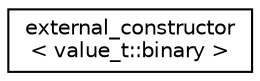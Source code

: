 digraph "Graphical Class Hierarchy"
{
 // LATEX_PDF_SIZE
  edge [fontname="Helvetica",fontsize="10",labelfontname="Helvetica",labelfontsize="10"];
  node [fontname="Helvetica",fontsize="10",shape=record];
  rankdir="LR";
  Node0 [label="external_constructor\l\< value_t::binary \>",height=0.2,width=0.4,color="black", fillcolor="white", style="filled",URL="$structdetail_1_1external__constructor_3_01value__t_1_1binary_01_4.html",tooltip=" "];
}
